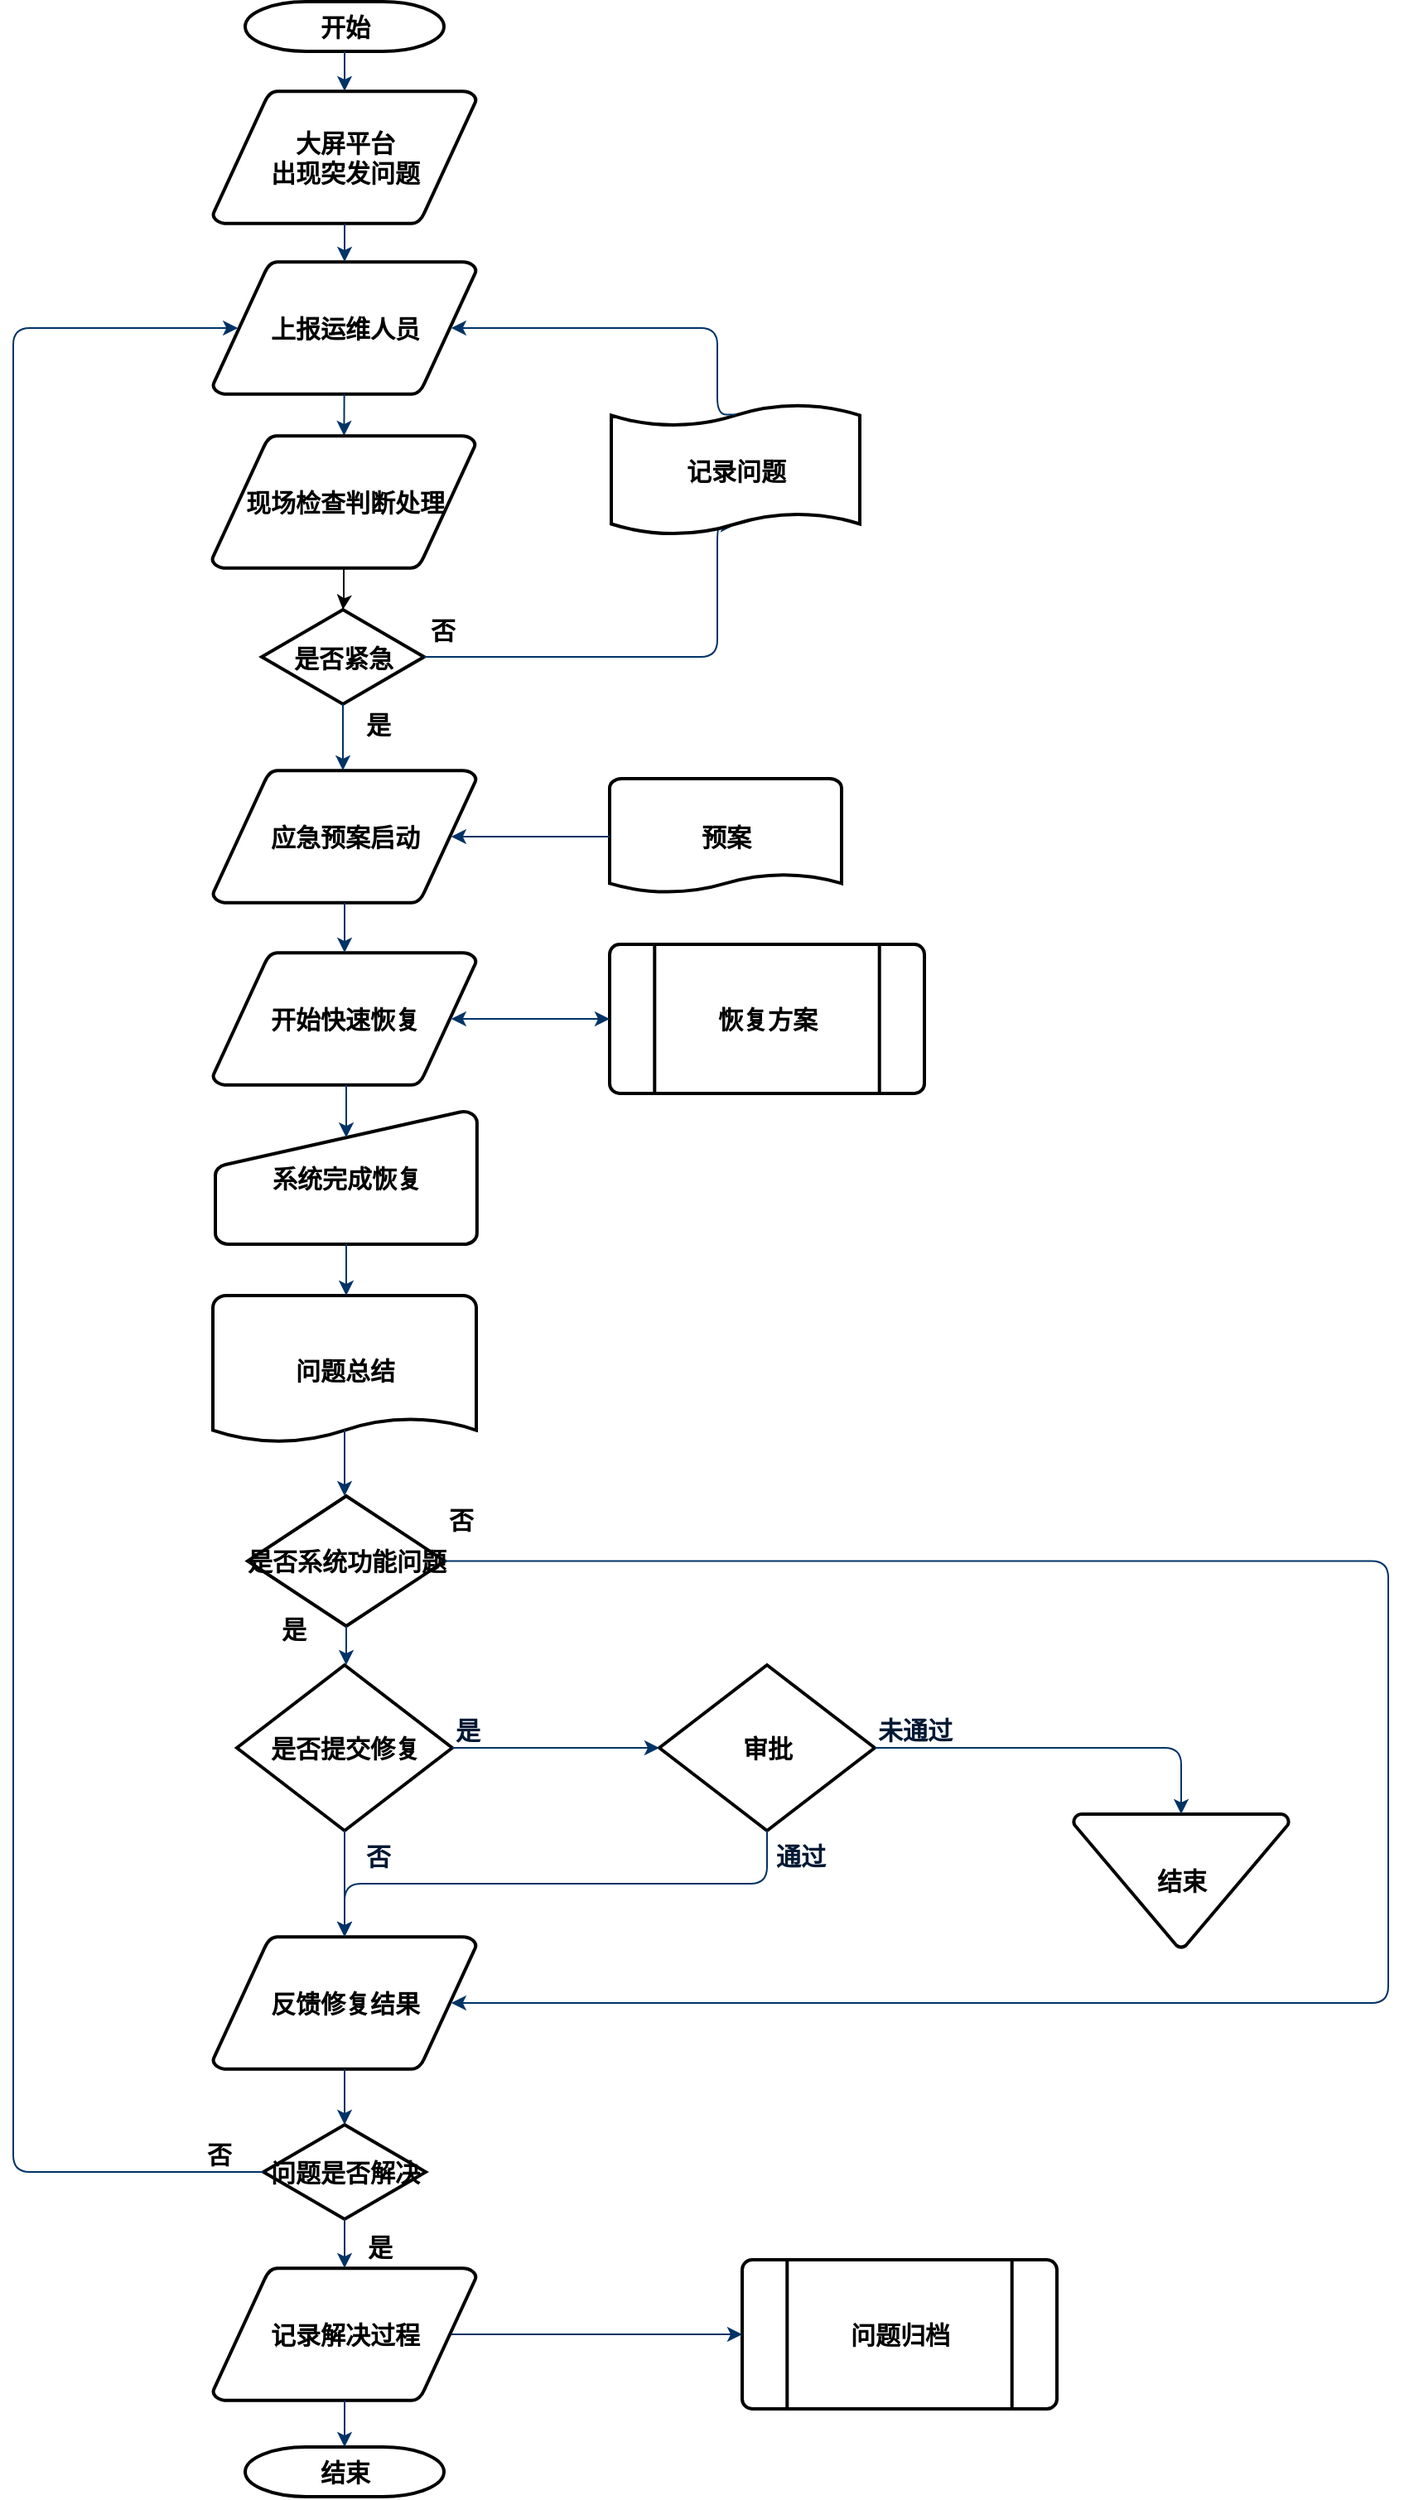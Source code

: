 <mxfile version="12.8.1" type="github">
  <diagram id="6a731a19-8d31-9384-78a2-239565b7b9f0" name="Page-1">
    <mxGraphModel dx="973" dy="619" grid="1" gridSize="10" guides="1" tooltips="1" connect="1" arrows="1" fold="1" page="1" pageScale="1" pageWidth="1169" pageHeight="827" background="#ffffff" math="0" shadow="0">
      <root>
        <mxCell id="0" />
        <mxCell id="1" parent="0" />
        <mxCell id="2" value="开始" style="shape=mxgraph.flowchart.terminator;strokeWidth=2;gradientColor=none;gradientDirection=north;fontStyle=1;html=1;fontSize=15;" parent="1" vertex="1">
          <mxGeometry x="260" y="76" width="120" height="30" as="geometry" />
        </mxCell>
        <mxCell id="3" value="大屏平台&lt;br&gt;出现突发问题" style="shape=mxgraph.flowchart.data;strokeWidth=2;gradientColor=none;gradientDirection=north;fontStyle=1;html=1;fontSize=15;" parent="1" vertex="1">
          <mxGeometry x="240.5" y="130" width="159" height="80" as="geometry" />
        </mxCell>
        <mxCell id="4" value="应急预案启动" style="shape=mxgraph.flowchart.data;strokeWidth=2;gradientColor=none;gradientDirection=north;fontStyle=1;html=1;fontSize=15;" parent="1" vertex="1">
          <mxGeometry x="240.5" y="540" width="159" height="80" as="geometry" />
        </mxCell>
        <mxCell id="5" value="上报运维人员" style="shape=mxgraph.flowchart.data;strokeWidth=2;gradientColor=none;gradientDirection=north;fontStyle=1;html=1;fontSize=15;" parent="1" vertex="1">
          <mxGeometry x="240.5" y="233" width="159" height="80" as="geometry" />
        </mxCell>
        <mxCell id="6" value="是否紧急" style="shape=mxgraph.flowchart.decision;strokeWidth=2;gradientColor=none;gradientDirection=north;fontStyle=1;html=1;fontSize=15;" parent="1" vertex="1">
          <mxGeometry x="270" y="443" width="98" height="57" as="geometry" />
        </mxCell>
        <mxCell id="7" style="fontStyle=1;strokeColor=#003366;strokeWidth=1;html=1;fontSize=15;" parent="1" source="2" target="3" edge="1">
          <mxGeometry relative="1" as="geometry" />
        </mxCell>
        <mxCell id="8" style="fontStyle=1;strokeColor=#003366;strokeWidth=1;html=1;fontSize=15;" parent="1" source="3" target="5" edge="1">
          <mxGeometry relative="1" as="geometry" />
        </mxCell>
        <mxCell id="9" style="fontStyle=1;strokeColor=#003366;strokeWidth=1;html=1;fontSize=15;" parent="1" source="5" target="ZCiDkbJt052JB-6QwW4Z-55" edge="1">
          <mxGeometry relative="1" as="geometry" />
        </mxCell>
        <mxCell id="10" value="" style="edgeStyle=elbowEdgeStyle;elbow=horizontal;entryX=0.5;entryY=0.91;entryPerimeter=0;exitX=1;exitY=0.5;exitPerimeter=0;fontStyle=1;strokeColor=#003366;strokeWidth=1;html=1;fontSize=15;" parent="1" source="6" target="51" edge="1">
          <mxGeometry x="381" y="-7.5" width="100" height="100" as="geometry">
            <mxPoint x="750" y="411" as="sourcePoint" />
            <mxPoint x="765.395" y="282.5" as="targetPoint" />
            <Array as="points">
              <mxPoint x="545" y="364" />
            </Array>
          </mxGeometry>
        </mxCell>
        <mxCell id="11" value="否" style="text;fontStyle=1;html=1;strokeColor=none;gradientColor=none;fillColor=none;strokeWidth=2;fontSize=15;" parent="1" vertex="1">
          <mxGeometry x="370" y="440" width="40" height="26" as="geometry" />
        </mxCell>
        <mxCell id="12" value="" style="edgeStyle=elbowEdgeStyle;elbow=horizontal;fontColor=#001933;fontStyle=1;strokeColor=#003366;strokeWidth=1;html=1;fontSize=15;" parent="1" source="6" target="4" edge="1">
          <mxGeometry y="50" width="100" height="100" as="geometry">
            <mxPoint y="150" as="sourcePoint" />
            <mxPoint x="100" y="50" as="targetPoint" />
          </mxGeometry>
        </mxCell>
        <mxCell id="13" value="开始快速恢复" style="shape=mxgraph.flowchart.data;strokeWidth=2;gradientColor=none;gradientDirection=north;fontStyle=1;html=1;fontSize=15;" parent="1" vertex="1">
          <mxGeometry x="240.5" y="650" width="159" height="80" as="geometry" />
        </mxCell>
        <mxCell id="14" value="是" style="text;fontStyle=1;html=1;strokeColor=none;gradientColor=none;fillColor=none;strokeWidth=2;align=center;fontSize=15;" parent="1" vertex="1">
          <mxGeometry x="320" y="497" width="40" height="26" as="geometry" />
        </mxCell>
        <mxCell id="15" value="预案" style="shape=mxgraph.flowchart.document;strokeWidth=2;gradientColor=none;gradientDirection=north;fontStyle=1;html=1;fontSize=15;" parent="1" vertex="1">
          <mxGeometry x="480" y="545" width="140" height="70" as="geometry" />
        </mxCell>
        <mxCell id="16" value="" style="edgeStyle=elbowEdgeStyle;elbow=horizontal;exitX=0.905;exitY=0.5;exitPerimeter=0;fontStyle=1;strokeColor=#003366;strokeWidth=1;html=1;startArrow=classic;startFill=1;endArrow=none;endFill=0;fontSize=15;" parent="1" source="4" target="15" edge="1">
          <mxGeometry y="30" width="100" height="100" as="geometry">
            <mxPoint y="130" as="sourcePoint" />
            <mxPoint x="100" y="30" as="targetPoint" />
          </mxGeometry>
        </mxCell>
        <mxCell id="17" value="" style="edgeStyle=elbowEdgeStyle;elbow=horizontal;fontStyle=1;strokeColor=#003366;strokeWidth=1;html=1;fontSize=15;" parent="1" source="4" target="13" edge="1">
          <mxGeometry y="30" width="100" height="100" as="geometry">
            <mxPoint y="130" as="sourcePoint" />
            <mxPoint x="100" y="30" as="targetPoint" />
          </mxGeometry>
        </mxCell>
        <mxCell id="18" value="恢复方案" style="shape=mxgraph.flowchart.predefined_process;strokeWidth=2;gradientColor=none;gradientDirection=north;fontStyle=1;html=1;fontSize=15;" parent="1" vertex="1">
          <mxGeometry x="480" y="645" width="190" height="90" as="geometry" />
        </mxCell>
        <mxCell id="19" value="" style="edgeStyle=elbowEdgeStyle;elbow=horizontal;exitX=0.905;exitY=0.5;exitPerimeter=0;fontStyle=1;strokeColor=#003366;strokeWidth=1;html=1;startArrow=classic;startFill=1;fontSize=15;" parent="1" source="13" target="18" edge="1">
          <mxGeometry y="10" width="100" height="100" as="geometry">
            <mxPoint y="110" as="sourcePoint" />
            <mxPoint x="100" y="10" as="targetPoint" />
          </mxGeometry>
        </mxCell>
        <mxCell id="20" value="系统完成恢复" style="shape=mxgraph.flowchart.manual_input;strokeWidth=2;gradientColor=none;gradientDirection=north;fontStyle=1;html=1;fontSize=15;" parent="1" vertex="1">
          <mxGeometry x="242" y="746" width="158" height="80" as="geometry" />
        </mxCell>
        <mxCell id="21" value="" style="edgeStyle=elbowEdgeStyle;elbow=horizontal;entryX=0.5;entryY=0.195;entryPerimeter=0;fontStyle=1;strokeColor=#003366;strokeWidth=1;html=1;fontSize=15;" parent="1" source="13" target="20" edge="1">
          <mxGeometry y="-93" width="100" height="100" as="geometry">
            <mxPoint y="7" as="sourcePoint" />
            <mxPoint x="100" y="-93" as="targetPoint" />
          </mxGeometry>
        </mxCell>
        <mxCell id="22" value="问题总结" style="shape=mxgraph.flowchart.document;strokeWidth=2;gradientColor=none;gradientDirection=north;fontStyle=1;html=1;fontSize=15;" parent="1" vertex="1">
          <mxGeometry x="240.5" y="857" width="159" height="90" as="geometry" />
        </mxCell>
        <mxCell id="23" value="" style="edgeStyle=elbowEdgeStyle;elbow=horizontal;exitX=0.5;exitY=1;exitPerimeter=0;fontStyle=1;strokeColor=#003366;strokeWidth=1;html=1;fontSize=15;" parent="1" source="20" target="22" edge="1">
          <mxGeometry y="-38" width="100" height="100" as="geometry">
            <mxPoint y="62" as="sourcePoint" />
            <mxPoint x="100" y="-38" as="targetPoint" />
          </mxGeometry>
        </mxCell>
        <mxCell id="24" value="是否系统功能问题" style="shape=mxgraph.flowchart.decision;strokeWidth=2;gradientColor=none;gradientDirection=north;fontStyle=1;html=1;fontSize=15;" parent="1" vertex="1">
          <mxGeometry x="261.5" y="978" width="119" height="78.5" as="geometry" />
        </mxCell>
        <mxCell id="25" value="" style="edgeStyle=elbowEdgeStyle;elbow=horizontal;exitX=0.5;exitY=0.9;exitPerimeter=0;fontStyle=1;strokeColor=#003366;strokeWidth=1;html=1;fontSize=15;" parent="1" source="22" target="24" edge="1">
          <mxGeometry y="-93" width="100" height="100" as="geometry">
            <mxPoint y="7" as="sourcePoint" />
            <mxPoint x="100" y="-93" as="targetPoint" />
          </mxGeometry>
        </mxCell>
        <mxCell id="27" value="是" style="text;fontStyle=1;html=1;strokeColor=none;gradientColor=none;fillColor=none;strokeWidth=2;fontSize=15;" parent="1" vertex="1">
          <mxGeometry x="280" y="1042.5" width="40" height="26" as="geometry" />
        </mxCell>
        <mxCell id="28" value="是否提交修复" style="shape=mxgraph.flowchart.decision;strokeWidth=2;gradientColor=none;gradientDirection=north;fontStyle=1;html=1;fontSize=15;" parent="1" vertex="1">
          <mxGeometry x="255" y="1080" width="130" height="100" as="geometry" />
        </mxCell>
        <mxCell id="29" value="审批" style="shape=mxgraph.flowchart.decision;strokeWidth=2;gradientColor=none;gradientDirection=north;fontStyle=1;html=1;fontSize=15;" parent="1" vertex="1">
          <mxGeometry x="510" y="1080" width="130" height="100" as="geometry" />
        </mxCell>
        <mxCell id="30" value="" style="edgeStyle=elbowEdgeStyle;elbow=horizontal;exitX=0.5;exitY=1;exitPerimeter=0;fontStyle=1;strokeColor=#003366;strokeWidth=1;html=1;fontSize=15;" parent="1" source="24" target="28" edge="1">
          <mxGeometry y="-116" width="100" height="100" as="geometry">
            <mxPoint y="-16" as="sourcePoint" />
            <mxPoint x="100" y="-116" as="targetPoint" />
          </mxGeometry>
        </mxCell>
        <mxCell id="31" value="" style="edgeStyle=elbowEdgeStyle;elbow=horizontal;exitX=1;exitY=0.5;exitPerimeter=0;entryX=0;entryY=0.5;entryPerimeter=0;fontStyle=1;strokeColor=#003366;strokeWidth=1;html=1;fontSize=15;" parent="1" source="28" target="29" edge="1">
          <mxGeometry y="-130" width="100" height="100" as="geometry">
            <mxPoint y="-30" as="sourcePoint" />
            <mxPoint x="100" y="-130" as="targetPoint" />
          </mxGeometry>
        </mxCell>
        <mxCell id="32" value="结束" style="shape=mxgraph.flowchart.merge_or_storage;strokeWidth=2;gradientColor=none;gradientDirection=north;fontStyle=1;html=1;fontSize=15;" parent="1" vertex="1">
          <mxGeometry x="760" y="1170" width="130" height="80.5" as="geometry" />
        </mxCell>
        <mxCell id="33" value="" style="edgeStyle=elbowEdgeStyle;elbow=vertical;exitX=1;exitY=0.5;exitPerimeter=0;entryX=0.5;entryY=0;entryPerimeter=0;fontStyle=1;strokeColor=#003366;strokeWidth=1;html=1;fontSize=15;" parent="1" source="29" target="32" edge="1">
          <mxGeometry y="-130" width="100" height="100" as="geometry">
            <mxPoint y="-30" as="sourcePoint" />
            <mxPoint x="100" y="-130" as="targetPoint" />
            <Array as="points">
              <mxPoint x="740" y="1130" />
            </Array>
          </mxGeometry>
        </mxCell>
        <mxCell id="34" value="反馈修复结果" style="shape=mxgraph.flowchart.data;strokeWidth=2;gradientColor=none;gradientDirection=north;fontStyle=1;html=1;fontSize=15;" parent="1" vertex="1">
          <mxGeometry x="240.5" y="1244" width="159" height="80" as="geometry" />
        </mxCell>
        <mxCell id="35" value="" style="edgeStyle=elbowEdgeStyle;elbow=vertical;exitX=0.5;exitY=1;exitPerimeter=0;fontColor=#001933;fontStyle=1;strokeColor=#003366;strokeWidth=1;html=1;fontSize=15;" parent="1" source="28" target="34" edge="1">
          <mxGeometry y="-130" width="100" height="100" as="geometry">
            <mxPoint y="-30" as="sourcePoint" />
            <mxPoint x="100" y="-130" as="targetPoint" />
          </mxGeometry>
        </mxCell>
        <mxCell id="36" value="" style="edgeStyle=elbowEdgeStyle;elbow=vertical;exitX=0.5;exitY=1;exitPerimeter=0;entryX=0.5;entryY=0;entryPerimeter=0;fontStyle=1;strokeColor=#003366;strokeWidth=1;html=1;fontSize=15;" parent="1" source="29" target="34" edge="1">
          <mxGeometry y="-130" width="100" height="100" as="geometry">
            <mxPoint y="-30" as="sourcePoint" />
            <mxPoint x="100" y="-130" as="targetPoint" />
          </mxGeometry>
        </mxCell>
        <mxCell id="37" value="问题是否解决" style="shape=mxgraph.flowchart.decision;strokeWidth=2;gradientColor=none;gradientDirection=north;fontStyle=1;html=1;fontSize=15;" parent="1" vertex="1">
          <mxGeometry x="271" y="1357.5" width="98" height="57" as="geometry" />
        </mxCell>
        <mxCell id="38" value="记录解决过程" style="shape=mxgraph.flowchart.data;strokeWidth=2;gradientColor=none;gradientDirection=north;fontStyle=1;html=1;fontSize=15;" parent="1" vertex="1">
          <mxGeometry x="240.5" y="1444" width="159" height="80" as="geometry" />
        </mxCell>
        <mxCell id="39" value="问题归档" style="shape=mxgraph.flowchart.predefined_process;strokeWidth=2;gradientColor=none;gradientDirection=north;fontStyle=1;html=1;fontSize=15;" parent="1" vertex="1">
          <mxGeometry x="560" y="1439" width="190" height="90" as="geometry" />
        </mxCell>
        <mxCell id="40" value="结束" style="shape=mxgraph.flowchart.terminator;strokeWidth=2;gradientColor=none;gradientDirection=north;fontStyle=1;html=1;fontSize=15;" parent="1" vertex="1">
          <mxGeometry x="260" y="1552" width="120" height="30" as="geometry" />
        </mxCell>
        <mxCell id="41" value="" style="edgeStyle=elbowEdgeStyle;elbow=vertical;exitX=0.5;exitY=1;exitPerimeter=0;entryX=0.5;entryY=0;entryPerimeter=0;fontStyle=1;strokeColor=#003366;strokeWidth=1;html=1;fontSize=15;" parent="1" source="34" target="37" edge="1">
          <mxGeometry y="-161" width="100" height="100" as="geometry">
            <mxPoint y="-61" as="sourcePoint" />
            <mxPoint x="100" y="-161" as="targetPoint" />
          </mxGeometry>
        </mxCell>
        <mxCell id="42" value="" style="edgeStyle=elbowEdgeStyle;elbow=vertical;exitX=0.5;exitY=1;exitPerimeter=0;entryX=0.5;entryY=0;entryPerimeter=0;fontStyle=1;strokeColor=#003366;strokeWidth=1;html=1;fontSize=15;" parent="1" source="37" target="38" edge="1">
          <mxGeometry y="-264" width="100" height="100" as="geometry">
            <mxPoint y="-164" as="sourcePoint" />
            <mxPoint x="100" y="-264" as="targetPoint" />
          </mxGeometry>
        </mxCell>
        <mxCell id="43" value="" style="edgeStyle=elbowEdgeStyle;elbow=vertical;exitX=0.5;exitY=1;exitPerimeter=0;entryX=0.5;entryY=0;entryPerimeter=0;fontStyle=1;strokeColor=#003366;strokeWidth=1;html=1;fontSize=15;" parent="1" source="38" target="40" edge="1">
          <mxGeometry y="-286" width="100" height="100" as="geometry">
            <mxPoint y="-186" as="sourcePoint" />
            <mxPoint x="100" y="-286" as="targetPoint" />
          </mxGeometry>
        </mxCell>
        <mxCell id="44" value="" style="edgeStyle=elbowEdgeStyle;elbow=vertical;exitX=0.905;exitY=0.5;exitPerimeter=0;entryX=0;entryY=0.5;entryPerimeter=0;fontStyle=1;strokeColor=#003366;strokeWidth=1;html=1;fontSize=15;" parent="1" source="38" target="39" edge="1">
          <mxGeometry y="-286" width="100" height="100" as="geometry">
            <mxPoint y="-186" as="sourcePoint" />
            <mxPoint x="100" y="-286" as="targetPoint" />
          </mxGeometry>
        </mxCell>
        <mxCell id="45" value="" style="edgeStyle=elbowEdgeStyle;elbow=horizontal;exitX=1;exitY=0.5;exitPerimeter=0;entryX=0.905;entryY=0.5;entryPerimeter=0;fontStyle=1;strokeColor=#003366;strokeWidth=1;html=1;fontSize=15;" parent="1" source="24" target="34" edge="1">
          <mxGeometry y="-116" width="100" height="100" as="geometry">
            <mxPoint y="-16" as="sourcePoint" />
            <mxPoint x="100" y="-116" as="targetPoint" />
            <Array as="points">
              <mxPoint x="950" y="1204" />
            </Array>
          </mxGeometry>
        </mxCell>
        <mxCell id="46" value="否" style="text;fontStyle=1;html=1;strokeColor=none;gradientColor=none;fillColor=none;strokeWidth=2;fontSize=15;" parent="1" vertex="1">
          <mxGeometry x="380.5" y="977.25" width="40" height="26" as="geometry" />
        </mxCell>
        <mxCell id="47" value="是" style="text;fontColor=#001933;fontStyle=1;html=1;strokeColor=none;gradientColor=none;fillColor=none;strokeWidth=2;fontSize=15;" parent="1" vertex="1">
          <mxGeometry x="385" y="1104" width="40" height="26" as="geometry" />
        </mxCell>
        <mxCell id="48" value="否" style="text;fontColor=#001933;fontStyle=1;html=1;strokeColor=none;gradientColor=none;fillColor=none;strokeWidth=2;align=center;fontSize=15;" parent="1" vertex="1">
          <mxGeometry x="320" y="1180" width="40" height="26" as="geometry" />
        </mxCell>
        <mxCell id="49" value="通过" style="text;fontColor=#001933;fontStyle=1;html=1;strokeColor=none;gradientColor=none;fillColor=none;strokeWidth=2;align=center;fontSize=15;" parent="1" vertex="1">
          <mxGeometry x="575" y="1180" width="40" height="26" as="geometry" />
        </mxCell>
        <mxCell id="50" value="未通过" style="text;fontColor=#001933;fontStyle=1;html=1;strokeColor=none;gradientColor=none;fillColor=none;strokeWidth=2;fontSize=15;" parent="1" vertex="1">
          <mxGeometry x="640" y="1104" width="40" height="26" as="geometry" />
        </mxCell>
        <mxCell id="51" value="记录问题" style="shape=mxgraph.flowchart.paper_tape;strokeWidth=2;gradientColor=none;gradientDirection=north;fontStyle=1;html=1;fontSize=15;" parent="1" vertex="1">
          <mxGeometry x="481" y="318" width="150" height="81" as="geometry" />
        </mxCell>
        <mxCell id="52" value="" style="edgeStyle=elbowEdgeStyle;elbow=horizontal;exitX=0.5;exitY=0.09;exitPerimeter=0;entryX=0.905;entryY=0.5;entryPerimeter=0;fontStyle=1;strokeColor=#003366;strokeWidth=1;html=1;fontSize=15;" parent="1" source="51" target="5" edge="1">
          <mxGeometry y="-17" width="100" height="100" as="geometry">
            <mxPoint y="83" as="sourcePoint" />
            <mxPoint x="100" y="-17" as="targetPoint" />
            <Array as="points">
              <mxPoint x="545" y="283" />
            </Array>
          </mxGeometry>
        </mxCell>
        <mxCell id="53" value="是" style="text;fontStyle=1;html=1;strokeColor=none;gradientColor=none;fillColor=none;strokeWidth=2;align=center;fontSize=15;" parent="1" vertex="1">
          <mxGeometry x="321" y="1416" width="40" height="26" as="geometry" />
        </mxCell>
        <mxCell id="54" value="" style="edgeStyle=elbowEdgeStyle;elbow=horizontal;exitX=0;exitY=0.5;exitPerimeter=0;entryX=0.095;entryY=0.5;entryPerimeter=0;fontStyle=1;strokeColor=#003366;strokeWidth=1;html=1;fontSize=15;" parent="1" source="37" target="5" edge="1">
          <mxGeometry y="-17" width="100" height="100" as="geometry">
            <mxPoint y="83" as="sourcePoint" />
            <mxPoint x="100" y="-17" as="targetPoint" />
            <Array as="points">
              <mxPoint x="120" y="953" />
            </Array>
          </mxGeometry>
        </mxCell>
        <mxCell id="55" value="否" style="text;fontStyle=1;html=1;strokeColor=none;gradientColor=none;fillColor=none;strokeWidth=2;fontSize=15;" parent="1" vertex="1">
          <mxGeometry x="235" y="1360" width="40" height="26" as="geometry" />
        </mxCell>
        <mxCell id="ZCiDkbJt052JB-6QwW4Z-57" value="" style="edgeStyle=orthogonalEdgeStyle;rounded=0;orthogonalLoop=1;jettySize=auto;html=1;fontSize=15;fontStyle=1" edge="1" parent="1" source="ZCiDkbJt052JB-6QwW4Z-55" target="6">
          <mxGeometry relative="1" as="geometry" />
        </mxCell>
        <mxCell id="ZCiDkbJt052JB-6QwW4Z-55" value="现场检查判断处理" style="shape=mxgraph.flowchart.data;strokeWidth=2;gradientColor=none;gradientDirection=north;fontStyle=1;html=1;fontSize=15;" vertex="1" parent="1">
          <mxGeometry x="240" y="338" width="159" height="80" as="geometry" />
        </mxCell>
      </root>
    </mxGraphModel>
  </diagram>
</mxfile>
